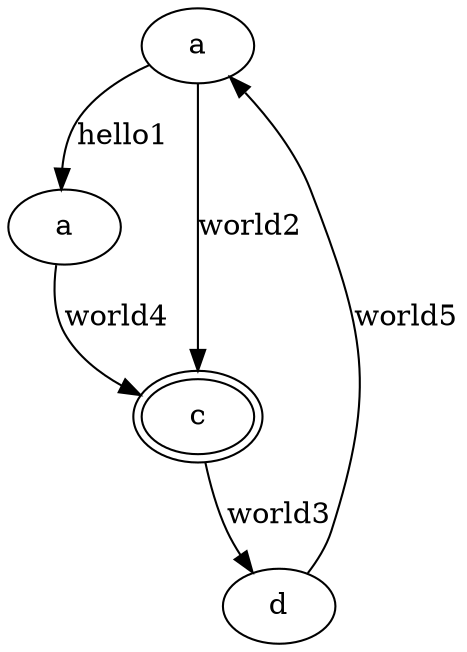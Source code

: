 digraph G2
 {
     a -> b [label=hello1];
     a -> c [label=world2];
     c -> d [label=world3];
     b -> c [label=world4];
     d -> a [label=world5];
     b [label= a];
     c [peripheries=2];
 }